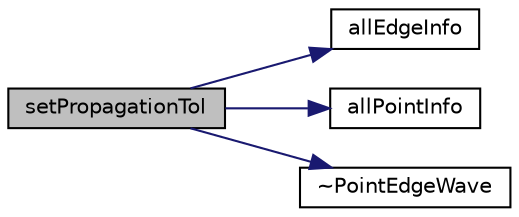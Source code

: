 digraph "setPropagationTol"
{
  bgcolor="transparent";
  edge [fontname="Helvetica",fontsize="10",labelfontname="Helvetica",labelfontsize="10"];
  node [fontname="Helvetica",fontsize="10",shape=record];
  rankdir="LR";
  Node1 [label="setPropagationTol",height=0.2,width=0.4,color="black", fillcolor="grey75", style="filled", fontcolor="black"];
  Node1 -> Node2 [color="midnightblue",fontsize="10",style="solid",fontname="Helvetica"];
  Node2 [label="allEdgeInfo",height=0.2,width=0.4,color="black",URL="$a01916.html#a62929e7f6c132e803ec8f729e7b303a8",tooltip="Access allEdgeInfo. "];
  Node1 -> Node3 [color="midnightblue",fontsize="10",style="solid",fontname="Helvetica"];
  Node3 [label="allPointInfo",height=0.2,width=0.4,color="black",URL="$a01916.html#a4405ab17c7fd98a763fec55c79f79ad9",tooltip="Access allPointInfo. "];
  Node1 -> Node4 [color="midnightblue",fontsize="10",style="solid",fontname="Helvetica"];
  Node4 [label="~PointEdgeWave",height=0.2,width=0.4,color="black",URL="$a01916.html#afd5b07ecb606927d9570d51f0d64aa25",tooltip="Destructor. "];
}
